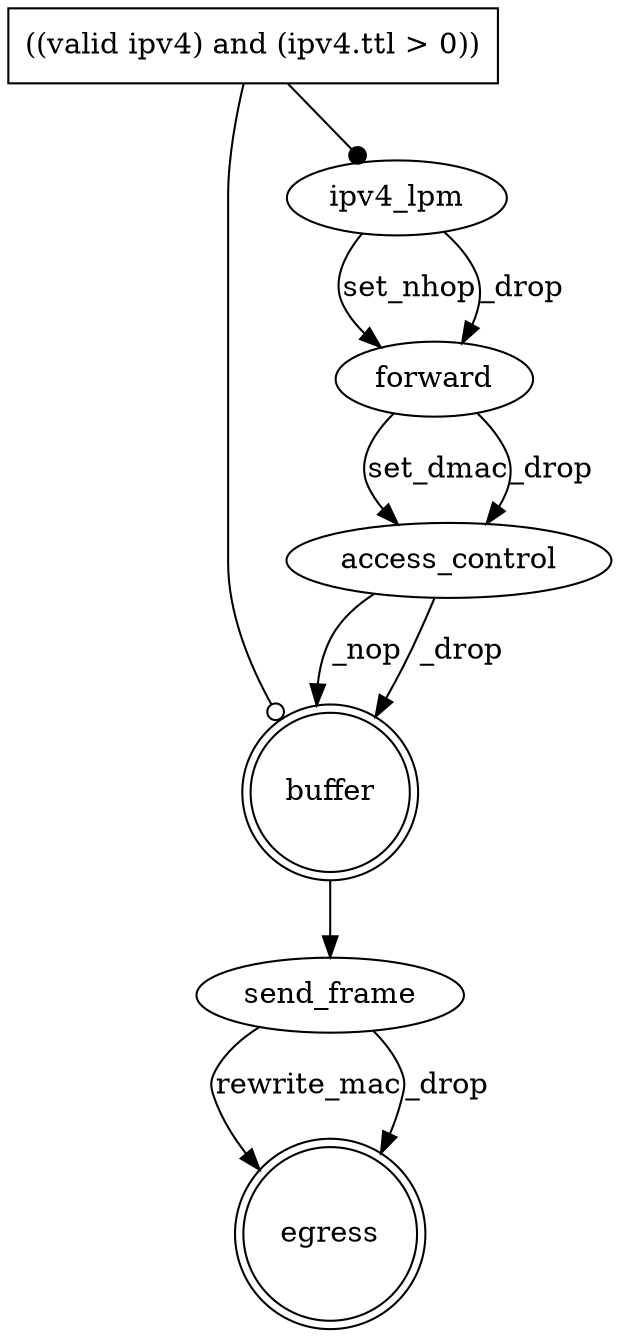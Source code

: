 digraph g {
   buffer [shape=doublecircle];
   egress [shape=doublecircle];
   _condition_0 [shape=box label="((valid ipv4) and (ipv4.ttl > 0))"];
   _condition_0 -> buffer [arrowhead=odot];
   _condition_0 -> ipv4_lpm [arrowhead=dot];
   ipv4_lpm [shape=ellipse];
   ipv4_lpm -> forward [arrowhead=normal label="set_nhop"];
   forward [shape=ellipse];
   forward -> access_control [arrowhead=normal label="set_dmac"];
   access_control [shape=ellipse];
   access_control -> buffer [arrowhead=normal label="_nop"];
   access_control -> buffer [arrowhead=normal label="_drop"];
   forward -> access_control [arrowhead=normal label="_drop"];
   ipv4_lpm -> forward [arrowhead=normal label="_drop"];
   buffer -> send_frame
   send_frame [shape=ellipse];
   send_frame -> egress [arrowhead=normal label="rewrite_mac"];
   send_frame -> egress [arrowhead=normal label="_drop"];
}
